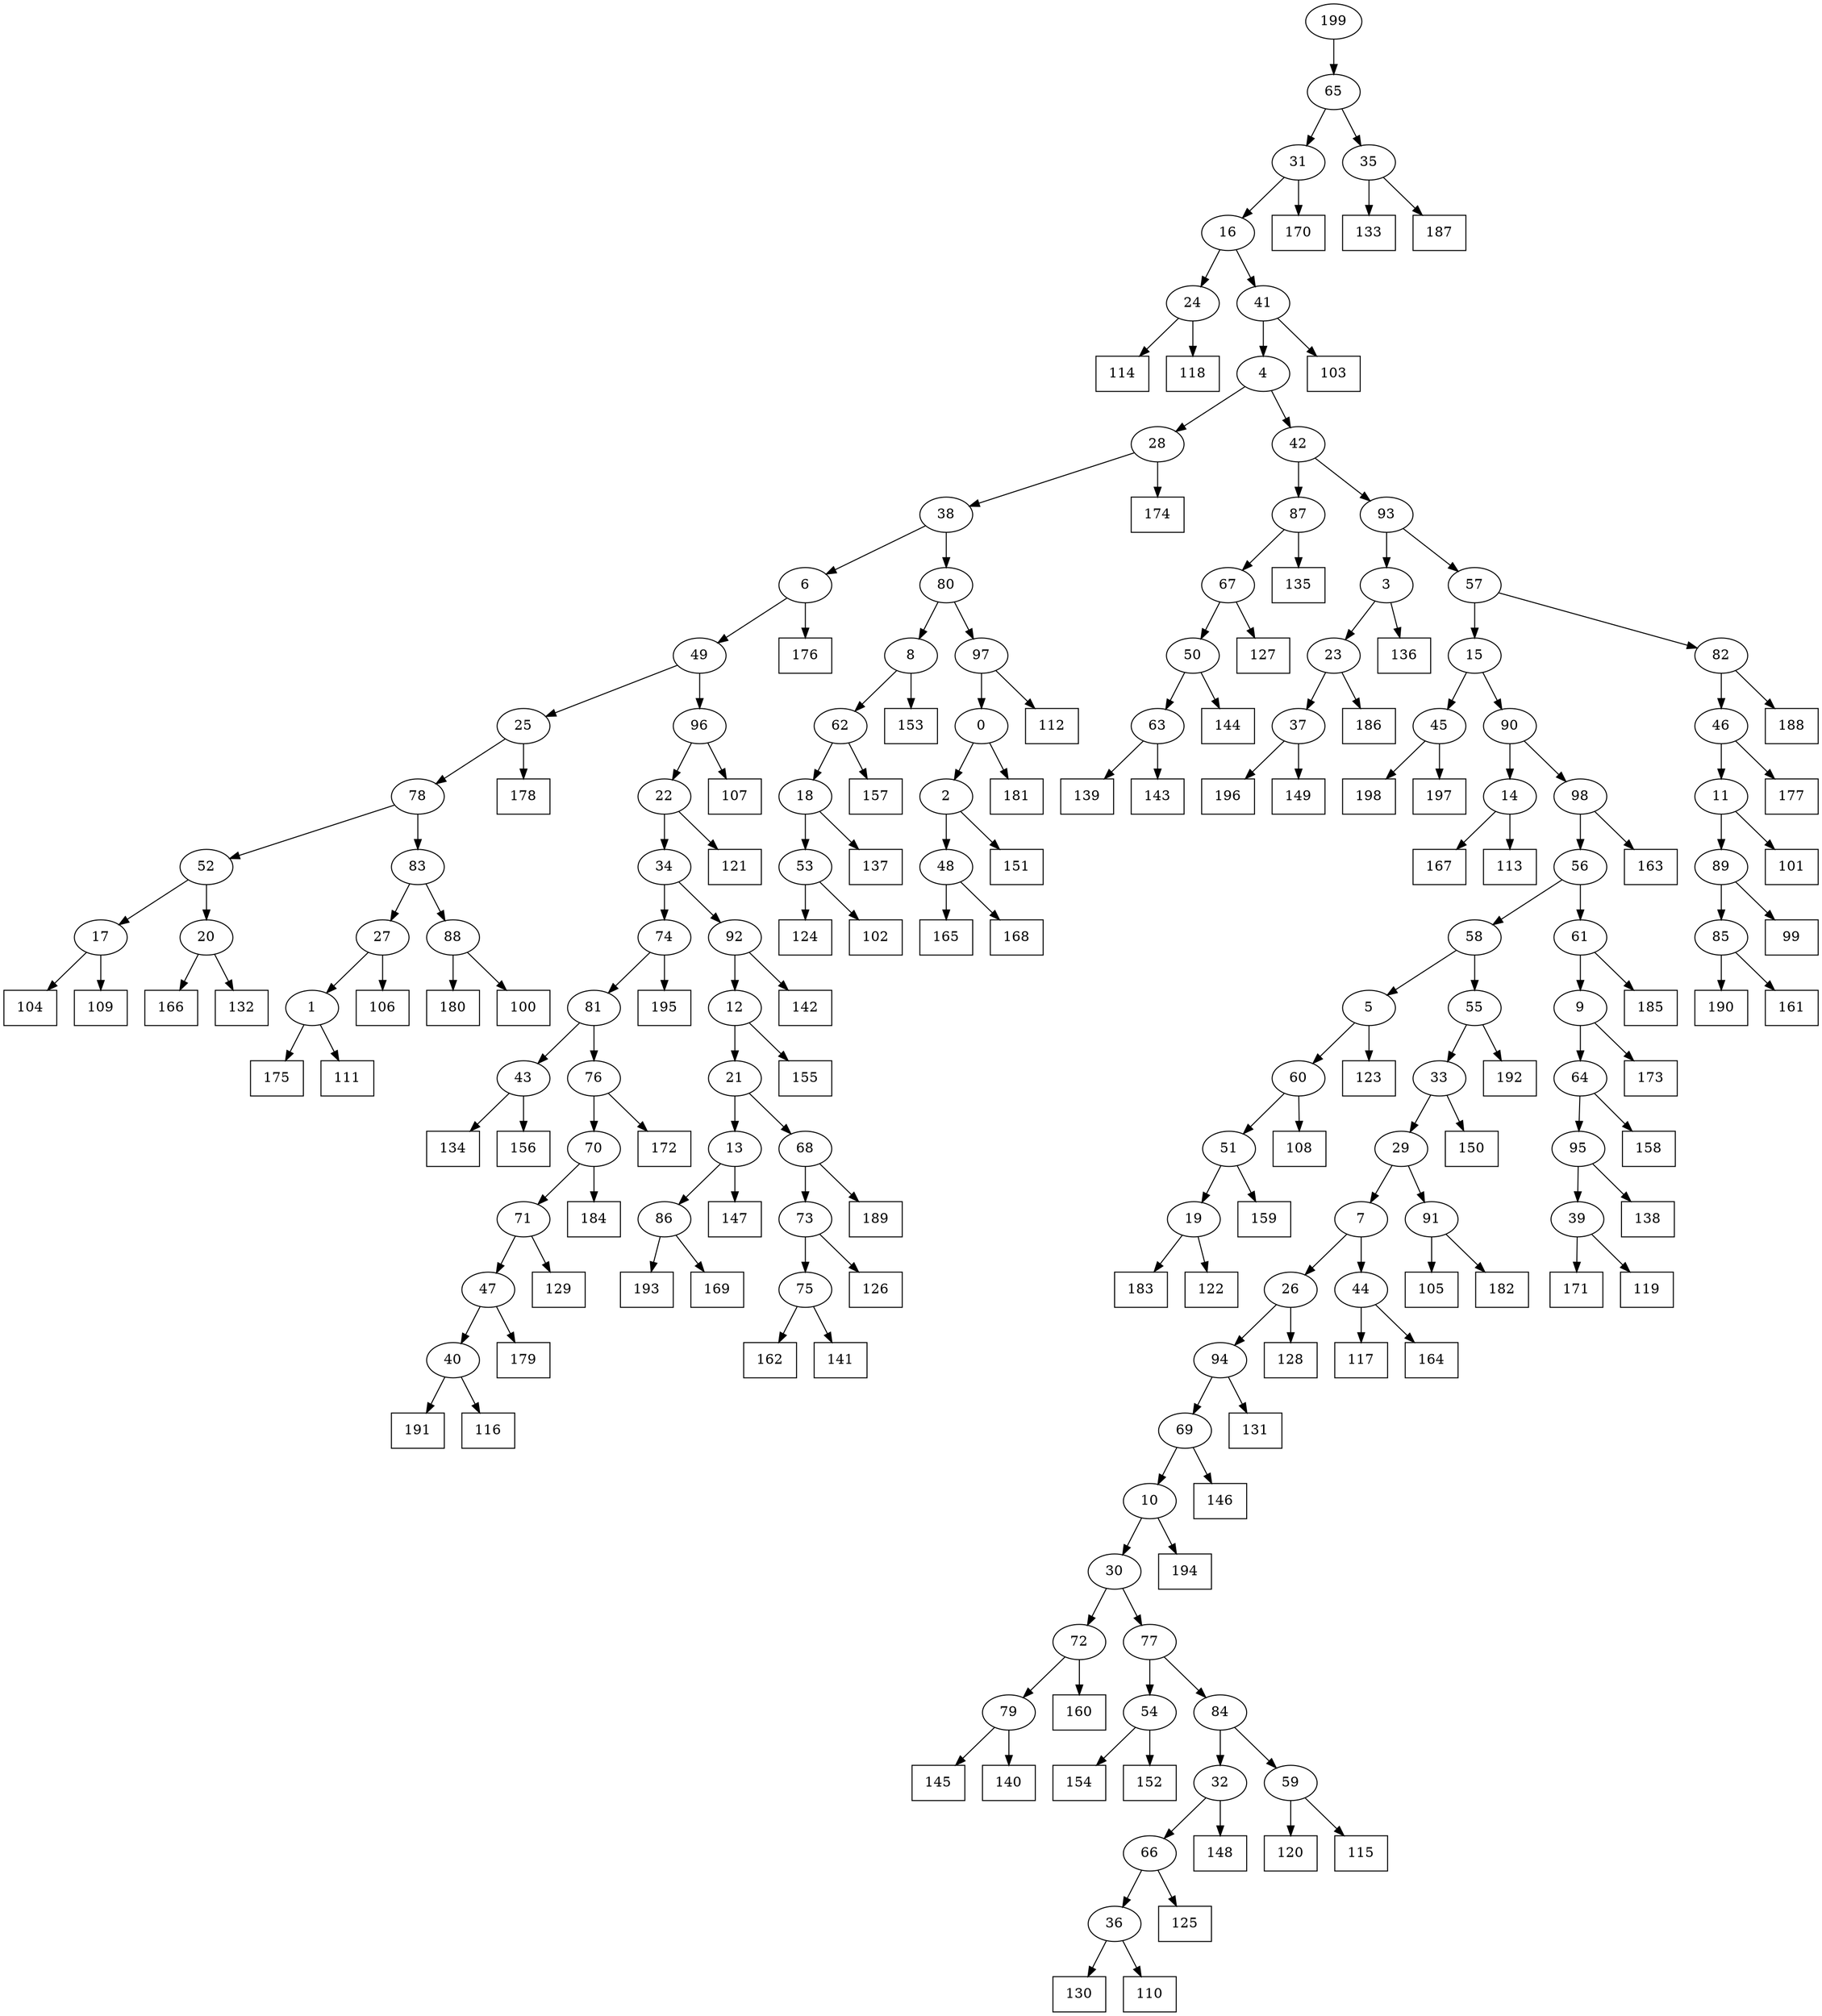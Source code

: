 digraph G {
0[label="0"];
1[label="1"];
2[label="2"];
3[label="3"];
4[label="4"];
5[label="5"];
6[label="6"];
7[label="7"];
8[label="8"];
9[label="9"];
10[label="10"];
11[label="11"];
12[label="12"];
13[label="13"];
14[label="14"];
15[label="15"];
16[label="16"];
17[label="17"];
18[label="18"];
19[label="19"];
20[label="20"];
21[label="21"];
22[label="22"];
23[label="23"];
24[label="24"];
25[label="25"];
26[label="26"];
27[label="27"];
28[label="28"];
29[label="29"];
30[label="30"];
31[label="31"];
32[label="32"];
33[label="33"];
34[label="34"];
35[label="35"];
36[label="36"];
37[label="37"];
38[label="38"];
39[label="39"];
40[label="40"];
41[label="41"];
42[label="42"];
43[label="43"];
44[label="44"];
45[label="45"];
46[label="46"];
47[label="47"];
48[label="48"];
49[label="49"];
50[label="50"];
51[label="51"];
52[label="52"];
53[label="53"];
54[label="54"];
55[label="55"];
56[label="56"];
57[label="57"];
58[label="58"];
59[label="59"];
60[label="60"];
61[label="61"];
62[label="62"];
63[label="63"];
64[label="64"];
65[label="65"];
66[label="66"];
67[label="67"];
68[label="68"];
69[label="69"];
70[label="70"];
71[label="71"];
72[label="72"];
73[label="73"];
74[label="74"];
75[label="75"];
76[label="76"];
77[label="77"];
78[label="78"];
79[label="79"];
80[label="80"];
81[label="81"];
82[label="82"];
83[label="83"];
84[label="84"];
85[label="85"];
86[label="86"];
87[label="87"];
88[label="88"];
89[label="89"];
90[label="90"];
91[label="91"];
92[label="92"];
93[label="93"];
94[label="94"];
95[label="95"];
96[label="96"];
97[label="97"];
98[label="98"];
99[shape=box,label="133"];
100[shape=box,label="180"];
101[shape=box,label="187"];
102[shape=box,label="170"];
103[shape=box,label="147"];
104[shape=box,label="165"];
105[shape=box,label="139"];
106[shape=box,label="106"];
107[shape=box,label="196"];
108[shape=box,label="124"];
109[shape=box,label="166"];
110[shape=box,label="126"];
111[shape=box,label="167"];
112[shape=box,label="121"];
113[shape=box,label="108"];
114[shape=box,label="131"];
115[shape=box,label="175"];
116[shape=box,label="145"];
117[shape=box,label="171"];
118[shape=box,label="195"];
119[shape=box,label="148"];
120[shape=box,label="103"];
121[shape=box,label="193"];
122[shape=box,label="183"];
123[shape=box,label="198"];
124[shape=box,label="189"];
125[shape=box,label="140"];
126[shape=box,label="99"];
127[shape=box,label="117"];
128[shape=box,label="154"];
129[shape=box,label="157"];
130[shape=box,label="164"];
131[shape=box,label="125"];
132[shape=box,label="122"];
133[shape=box,label="138"];
134[shape=box,label="176"];
135[shape=box,label="137"];
136[shape=box,label="191"];
137[shape=box,label="158"];
138[shape=box,label="132"];
139[shape=box,label="184"];
140[shape=box,label="162"];
141[shape=box,label="105"];
142[shape=box,label="178"];
143[shape=box,label="128"];
144[shape=box,label="179"];
145[shape=box,label="116"];
146[shape=box,label="194"];
147[shape=box,label="142"];
148[shape=box,label="185"];
149[shape=box,label="149"];
150[shape=box,label="151"];
151[shape=box,label="163"];
152[shape=box,label="159"];
153[shape=box,label="173"];
154[shape=box,label="114"];
155[shape=box,label="168"];
156[shape=box,label="190"];
157[shape=box,label="104"];
158[shape=box,label="155"];
159[shape=box,label="130"];
160[shape=box,label="177"];
161[shape=box,label="150"];
162[shape=box,label="181"];
163[shape=box,label="153"];
164[shape=box,label="100"];
165[shape=box,label="174"];
166[shape=box,label="119"];
167[shape=box,label="134"];
168[shape=box,label="123"];
169[shape=box,label="129"];
170[shape=box,label="112"];
171[shape=box,label="192"];
172[shape=box,label="101"];
173[shape=box,label="141"];
174[shape=box,label="109"];
175[shape=box,label="143"];
176[shape=box,label="172"];
177[shape=box,label="161"];
178[shape=box,label="186"];
179[shape=box,label="152"];
180[shape=box,label="118"];
181[shape=box,label="160"];
182[shape=box,label="107"];
183[shape=box,label="102"];
184[shape=box,label="169"];
185[shape=box,label="136"];
186[shape=box,label="113"];
187[shape=box,label="144"];
188[shape=box,label="127"];
189[shape=box,label="156"];
190[shape=box,label="182"];
191[shape=box,label="110"];
192[shape=box,label="135"];
193[shape=box,label="111"];
194[shape=box,label="146"];
195[shape=box,label="188"];
196[shape=box,label="120"];
197[shape=box,label="197"];
198[shape=box,label="115"];
199[label="199"];
87->192 ;
74->118 ;
1->115 ;
25->142 ;
86->184 ;
14->186 ;
53->108 ;
70->139 ;
25->78 ;
50->187 ;
75->173 ;
76->176 ;
79->125 ;
60->113 ;
61->148 ;
15->90 ;
90->14 ;
17->174 ;
45->123 ;
52->17 ;
17->157 ;
95->39 ;
40->136 ;
82->195 ;
31->16 ;
86->121 ;
90->98 ;
98->151 ;
11->89 ;
67->188 ;
41->120 ;
56->61 ;
49->25 ;
43->167 ;
89->126 ;
1->193 ;
44->130 ;
40->145 ;
8->163 ;
85->177 ;
81->43 ;
43->189 ;
65->35 ;
91->141 ;
91->190 ;
80->8 ;
68->124 ;
16->41 ;
12->21 ;
79->116 ;
61->9 ;
36->159 ;
15->45 ;
57->15 ;
26->143 ;
58->55 ;
51->152 ;
0->162 ;
39->166 ;
27->1 ;
55->33 ;
33->161 ;
88->164 ;
14->111 ;
64->95 ;
9->153 ;
37->107 ;
41->4 ;
3->185 ;
62->129 ;
93->3 ;
46->160 ;
72->79 ;
45->197 ;
66->131 ;
47->40 ;
48->155 ;
63->175 ;
29->91 ;
39->117 ;
85->156 ;
92->12 ;
12->158 ;
10->30 ;
35->99 ;
93->57 ;
94->114 ;
18->53 ;
53->183 ;
7->44 ;
89->85 ;
95->133 ;
71->169 ;
33->29 ;
69->10 ;
10->146 ;
98->56 ;
59->198 ;
74->81 ;
75->140 ;
20->109 ;
55->171 ;
3->23 ;
23->178 ;
83->27 ;
27->106 ;
13->103 ;
54->128 ;
52->20 ;
20->138 ;
24->180 ;
88->100 ;
199->65 ;
24->154 ;
70->71 ;
5->168 ;
13->86 ;
5->60 ;
34->92 ;
81->76 ;
76->70 ;
96->182 ;
84->59 ;
59->196 ;
29->7 ;
7->26 ;
63->105 ;
16->24 ;
4->42 ;
35->101 ;
65->31 ;
31->102 ;
23->37 ;
21->68 ;
6->49 ;
28->165 ;
42->93 ;
26->94 ;
94->69 ;
69->194 ;
57->82 ;
19->122 ;
37->149 ;
97->0 ;
71->47 ;
47->144 ;
42->87 ;
87->67 ;
38->6 ;
6->134 ;
32->119 ;
78->52 ;
46->11 ;
8->62 ;
30->77 ;
77->84 ;
21->13 ;
68->73 ;
73->110 ;
9->64 ;
64->137 ;
92->147 ;
78->83 ;
83->88 ;
77->54 ;
54->179 ;
66->36 ;
30->72 ;
72->181 ;
60->51 ;
22->34 ;
36->191 ;
38->80 ;
80->97 ;
73->75 ;
0->2 ;
2->150 ;
49->96 ;
51->19 ;
19->132 ;
34->74 ;
84->32 ;
32->66 ;
67->50 ;
50->63 ;
44->127 ;
62->18 ;
18->135 ;
97->170 ;
96->22 ;
22->112 ;
56->58 ;
58->5 ;
82->46 ;
4->28 ;
28->38 ;
11->172 ;
2->48 ;
48->104 ;
}
